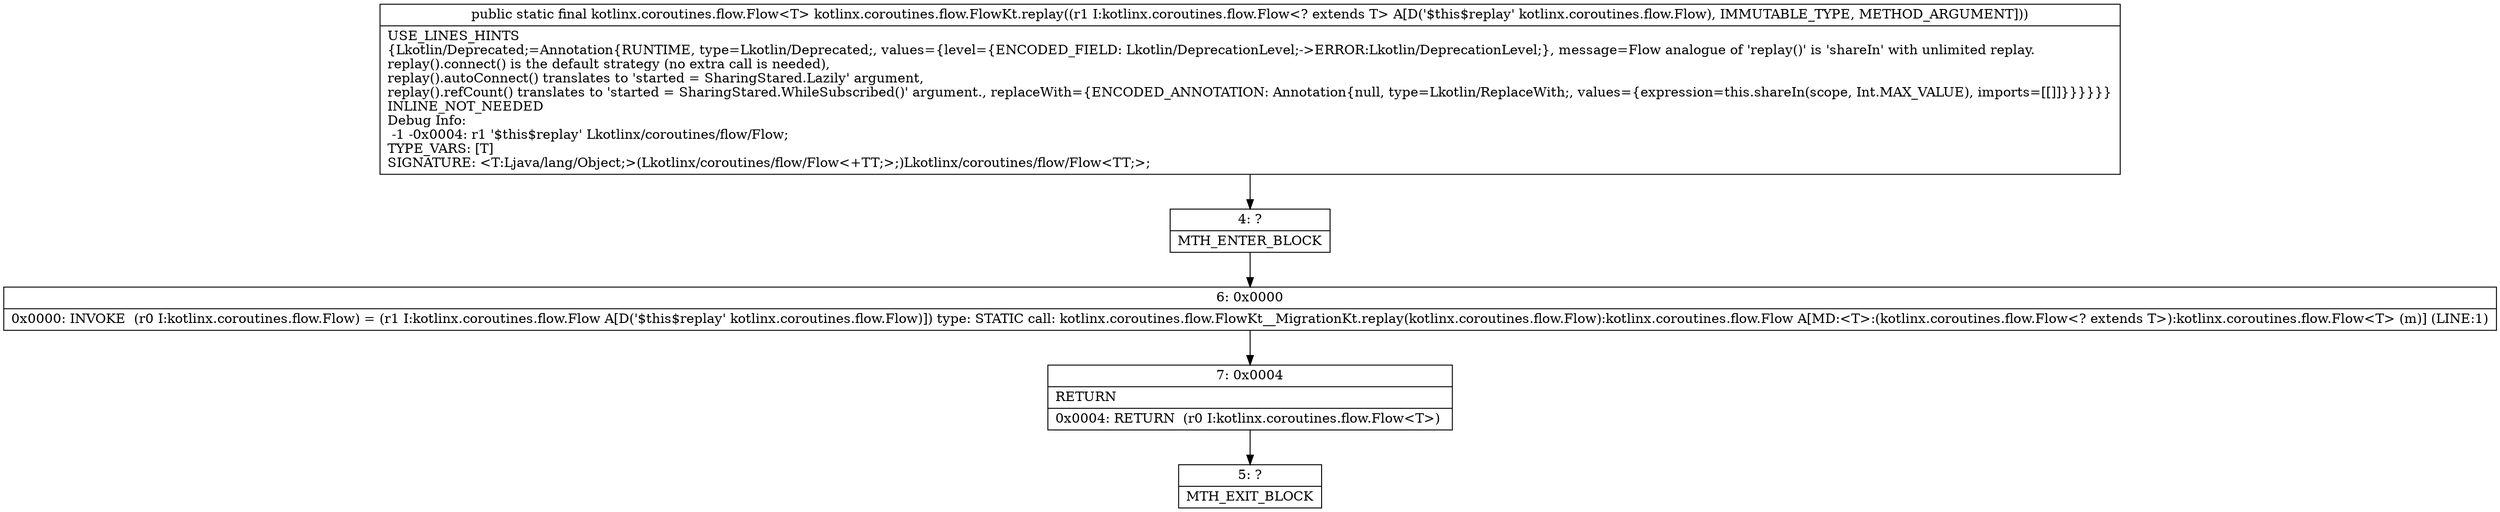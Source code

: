 digraph "CFG forkotlinx.coroutines.flow.FlowKt.replay(Lkotlinx\/coroutines\/flow\/Flow;)Lkotlinx\/coroutines\/flow\/Flow;" {
Node_4 [shape=record,label="{4\:\ ?|MTH_ENTER_BLOCK\l}"];
Node_6 [shape=record,label="{6\:\ 0x0000|0x0000: INVOKE  (r0 I:kotlinx.coroutines.flow.Flow) = (r1 I:kotlinx.coroutines.flow.Flow A[D('$this$replay' kotlinx.coroutines.flow.Flow)]) type: STATIC call: kotlinx.coroutines.flow.FlowKt__MigrationKt.replay(kotlinx.coroutines.flow.Flow):kotlinx.coroutines.flow.Flow A[MD:\<T\>:(kotlinx.coroutines.flow.Flow\<? extends T\>):kotlinx.coroutines.flow.Flow\<T\> (m)] (LINE:1)\l}"];
Node_7 [shape=record,label="{7\:\ 0x0004|RETURN\l|0x0004: RETURN  (r0 I:kotlinx.coroutines.flow.Flow\<T\>) \l}"];
Node_5 [shape=record,label="{5\:\ ?|MTH_EXIT_BLOCK\l}"];
MethodNode[shape=record,label="{public static final kotlinx.coroutines.flow.Flow\<T\> kotlinx.coroutines.flow.FlowKt.replay((r1 I:kotlinx.coroutines.flow.Flow\<? extends T\> A[D('$this$replay' kotlinx.coroutines.flow.Flow), IMMUTABLE_TYPE, METHOD_ARGUMENT]))  | USE_LINES_HINTS\l\{Lkotlin\/Deprecated;=Annotation\{RUNTIME, type=Lkotlin\/Deprecated;, values=\{level=\{ENCODED_FIELD: Lkotlin\/DeprecationLevel;\-\>ERROR:Lkotlin\/DeprecationLevel;\}, message=Flow analogue of 'replay()' is 'shareIn' with unlimited replay. \lreplay().connect() is the default strategy (no extra call is needed), \lreplay().autoConnect() translates to 'started = SharingStared.Lazily' argument, \lreplay().refCount() translates to 'started = SharingStared.WhileSubscribed()' argument., replaceWith=\{ENCODED_ANNOTATION: Annotation\{null, type=Lkotlin\/ReplaceWith;, values=\{expression=this.shareIn(scope, Int.MAX_VALUE), imports=[[]]\}\}\}\}\}\}\lINLINE_NOT_NEEDED\lDebug Info:\l  \-1 \-0x0004: r1 '$this$replay' Lkotlinx\/coroutines\/flow\/Flow;\lTYPE_VARS: [T]\lSIGNATURE: \<T:Ljava\/lang\/Object;\>(Lkotlinx\/coroutines\/flow\/Flow\<+TT;\>;)Lkotlinx\/coroutines\/flow\/Flow\<TT;\>;\l}"];
MethodNode -> Node_4;Node_4 -> Node_6;
Node_6 -> Node_7;
Node_7 -> Node_5;
}

